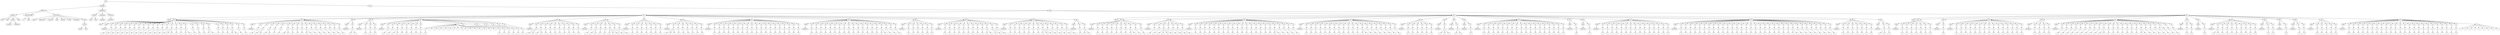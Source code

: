 digraph Tree {
	"t0" [label = "TEI"];
	"t1" [label = "teiHeader"];
	"t2" [label = "fileDesc"];
	"t3" [label = "titleStmt"];
	"t4" [label = "title"];
	"t5" [label = "title"];
	"t6" [label = "author"];
	"t7" [label = "surname"];
	"t8" [label = "forename"];
	"t9" [label = "date"];
	"t10" [label = "publicationStmt"];
	"t11" [label = "p"];
	"t12" [label = "idno"];
	"t13" [label = "sourceDesc"];
	"t14" [label = "genre"];
	"t15" [label = "inspiration"];
	"t16" [label = "structure"];
	"t17" [label = "type"];
	"t18" [label = "periode"];
	"t19" [label = "taille"];
	"t20" [label = "permalien"];
	"t21" [label = "sources"];
	"t22" [label = "source"];
	"t23" [label = "author"];
	"t24" [label = "text"];
	"t25" [label = "profileDesc"];
	"t26" [label = "creation"];
	"t27" [label = "date"];
	"t28" [label = "date"];
	"t29" [label = "langUsage"];
	"t30" [label = "language"];
	"t31" [label = "textClass"];
	"t32" [label = "keywords"];
	"t33" [label = "term"];
	"t34" [label = "text"];
	"t35" [label = "body"];
	"t36" [label = "div1"];
	"t37" [label = "head"];
	"t38" [label = "div2"];
	"t39" [label = "head"];
	"t40" [label = "listPerson"];
	"t41" [label = "sp"];
	"t42" [label = "p"];
	"t43" [label = "s"];
	"t44" [label = "sp"];
	"t45" [label = "p"];
	"t46" [label = "s"];
	"t47" [label = "sp"];
	"t48" [label = "p"];
	"t49" [label = "s"];
	"t50" [label = "sp"];
	"t51" [label = "p"];
	"t52" [label = "s"];
	"t53" [label = "sp"];
	"t54" [label = "p"];
	"t55" [label = "s"];
	"t56" [label = "sp"];
	"t57" [label = "p"];
	"t58" [label = "s"];
	"t59" [label = "sp"];
	"t60" [label = "p"];
	"t61" [label = "s"];
	"t62" [label = "sp"];
	"t63" [label = "p"];
	"t64" [label = "s"];
	"t65" [label = "sp"];
	"t66" [label = "p"];
	"t67" [label = "s"];
	"t68" [label = "sp"];
	"t69" [label = "p"];
	"t70" [label = "s"];
	"t71" [label = "sp"];
	"t72" [label = "p"];
	"t73" [label = "s"];
	"t74" [label = "sp"];
	"t75" [label = "p"];
	"t76" [label = "s"];
	"t77" [label = "sp"];
	"t78" [label = "p"];
	"t79" [label = "s"];
	"t80" [label = "sp"];
	"t81" [label = "p"];
	"t82" [label = "s"];
	"t83" [label = "s"];
	"t84" [label = "s"];
	"t85" [label = "sp"];
	"t86" [label = "p"];
	"t87" [label = "s"];
	"t88" [label = "sp"];
	"t89" [label = "p"];
	"t90" [label = "s"];
	"t91" [label = "sp"];
	"t92" [label = "p"];
	"t93" [label = "s"];
	"t94" [label = "s"];
	"t95" [label = "sp"];
	"t96" [label = "p"];
	"t97" [label = "s"];
	"t98" [label = "sp"];
	"t99" [label = "p"];
	"t100" [label = "s"];
	"t101" [label = "sp"];
	"t102" [label = "p"];
	"t103" [label = "s"];
	"t104" [label = "sp"];
	"t105" [label = "p"];
	"t106" [label = "s"];
	"t107" [label = "s"];
	"t108" [label = "sp"];
	"t109" [label = "p"];
	"t110" [label = "s"];
	"t111" [label = "sp"];
	"t112" [label = "p"];
	"t113" [label = "s"];
	"t114" [label = "sp"];
	"t115" [label = "p"];
	"t116" [label = "s"];
	"t117" [label = "sp"];
	"t118" [label = "p"];
	"t119" [label = "s"];
	"t120" [label = "s"];
	"t121" [label = "sp"];
	"t122" [label = "p"];
	"t123" [label = "s"];
	"t124" [label = "sp"];
	"t125" [label = "p"];
	"t126" [label = "s"];
	"t127" [label = "div2"];
	"t128" [label = "head"];
	"t129" [label = "listPerson"];
	"t130" [label = "sp"];
	"t131" [label = "p"];
	"t132" [label = "s"];
	"t133" [label = "sp"];
	"t134" [label = "p"];
	"t135" [label = "s"];
	"t136" [label = "s"];
	"t137" [label = "sp"];
	"t138" [label = "p"];
	"t139" [label = "s"];
	"t140" [label = "s"];
	"t141" [label = "sp"];
	"t142" [label = "p"];
	"t143" [label = "s"];
	"t144" [label = "sp"];
	"t145" [label = "p"];
	"t146" [label = "s"];
	"t147" [label = "sp"];
	"t148" [label = "p"];
	"t149" [label = "s"];
	"t150" [label = "s"];
	"t151" [label = "sp"];
	"t152" [label = "p"];
	"t153" [label = "s"];
	"t154" [label = "sp"];
	"t155" [label = "p"];
	"t156" [label = "s"];
	"t157" [label = "sp"];
	"t158" [label = "p"];
	"t159" [label = "s"];
	"t160" [label = "sp"];
	"t161" [label = "p"];
	"t162" [label = "s"];
	"t163" [label = "s"];
	"t164" [label = "sp"];
	"t165" [label = "p"];
	"t166" [label = "s"];
	"t167" [label = "sp"];
	"t168" [label = "p"];
	"t169" [label = "s"];
	"t170" [label = "sp"];
	"t171" [label = "p"];
	"t172" [label = "s"];
	"t173" [label = "sp"];
	"t174" [label = "p"];
	"t175" [label = "s"];
	"t176" [label = "sp"];
	"t177" [label = "p"];
	"t178" [label = "s"];
	"t179" [label = "sp"];
	"t180" [label = "p"];
	"t181" [label = "s"];
	"t182" [label = "sp"];
	"t183" [label = "p"];
	"t184" [label = "s"];
	"t185" [label = "div2"];
	"t186" [label = "head"];
	"t187" [label = "listPerson"];
	"t188" [label = "sp"];
	"t189" [label = "p"];
	"t190" [label = "s"];
	"t191" [label = "s"];
	"t192" [label = "div2"];
	"t193" [label = "head"];
	"t194" [label = "listPerson"];
	"t195" [label = "sp"];
	"t196" [label = "p"];
	"t197" [label = "s"];
	"t198" [label = "sp"];
	"t199" [label = "p"];
	"t200" [label = "s"];
	"t201" [label = "sp"];
	"t202" [label = "p"];
	"t203" [label = "s"];
	"t204" [label = "div2"];
	"t205" [label = "head"];
	"t206" [label = "listPerson"];
	"t207" [label = "sp"];
	"t208" [label = "p"];
	"t209" [label = "s"];
	"t210" [label = "sp"];
	"t211" [label = "p"];
	"t212" [label = "s"];
	"t213" [label = "sp"];
	"t214" [label = "p"];
	"t215" [label = "s"];
	"t216" [label = "s"];
	"t217" [label = "sp"];
	"t218" [label = "p"];
	"t219" [label = "s"];
	"t220" [label = "sp"];
	"t221" [label = "p"];
	"t222" [label = "s"];
	"t223" [label = "sp"];
	"t224" [label = "p"];
	"t225" [label = "s"];
	"t226" [label = "sp"];
	"t227" [label = "p"];
	"t228" [label = "s"];
	"t229" [label = "sp"];
	"t230" [label = "p"];
	"t231" [label = "s"];
	"t232" [label = "sp"];
	"t233" [label = "p"];
	"t234" [label = "s"];
	"t235" [label = "l"];
	"t236" [label = "l"];
	"t237" [label = "l"];
	"t238" [label = "l"];
	"t239" [label = "l"];
	"t240" [label = "l"];
	"t241" [label = "l"];
	"t242" [label = "l"];
	"t243" [label = "l"];
	"t244" [label = "l"];
	"t245" [label = "l"];
	"t246" [label = "l"];
	"t247" [label = "l"];
	"t248" [label = "l"];
	"t249" [label = "l"];
	"t250" [label = "sp"];
	"t251" [label = "p"];
	"t252" [label = "s"];
	"t253" [label = "sp"];
	"t254" [label = "p"];
	"t255" [label = "s"];
	"t256" [label = "sp"];
	"t257" [label = "p"];
	"t258" [label = "s"];
	"t259" [label = "sp"];
	"t260" [label = "p"];
	"t261" [label = "s"];
	"t262" [label = "sp"];
	"t263" [label = "p"];
	"t264" [label = "s"];
	"t265" [label = "sp"];
	"t266" [label = "p"];
	"t267" [label = "s"];
	"t268" [label = "div2"];
	"t269" [label = "head"];
	"t270" [label = "listPerson"];
	"t271" [label = "sp"];
	"t272" [label = "p"];
	"t273" [label = "s"];
	"t274" [label = "s"];
	"t275" [label = "sp"];
	"t276" [label = "p"];
	"t277" [label = "s"];
	"t278" [label = "s"];
	"t279" [label = "sp"];
	"t280" [label = "p"];
	"t281" [label = "s"];
	"t282" [label = "sp"];
	"t283" [label = "p"];
	"t284" [label = "s"];
	"t285" [label = "sp"];
	"t286" [label = "p"];
	"t287" [label = "s"];
	"t288" [label = "sp"];
	"t289" [label = "p"];
	"t290" [label = "s"];
	"t291" [label = "sp"];
	"t292" [label = "p"];
	"t293" [label = "s"];
	"t294" [label = "sp"];
	"t295" [label = "p"];
	"t296" [label = "s"];
	"t297" [label = "sp"];
	"t298" [label = "p"];
	"t299" [label = "s"];
	"t300" [label = "sp"];
	"t301" [label = "p"];
	"t302" [label = "s"];
	"t303" [label = "div2"];
	"t304" [label = "head"];
	"t305" [label = "listPerson"];
	"t306" [label = "sp"];
	"t307" [label = "p"];
	"t308" [label = "s"];
	"t309" [label = "sp"];
	"t310" [label = "p"];
	"t311" [label = "s"];
	"t312" [label = "s"];
	"t313" [label = "sp"];
	"t314" [label = "p"];
	"t315" [label = "s"];
	"t316" [label = "sp"];
	"t317" [label = "p"];
	"t318" [label = "s"];
	"t319" [label = "sp"];
	"t320" [label = "p"];
	"t321" [label = "s"];
	"t322" [label = "s"];
	"t323" [label = "s"];
	"t324" [label = "sp"];
	"t325" [label = "p"];
	"t326" [label = "s"];
	"t327" [label = "sp"];
	"t328" [label = "p"];
	"t329" [label = "s"];
	"t330" [label = "div2"];
	"t331" [label = "head"];
	"t332" [label = "listPerson"];
	"t333" [label = "sp"];
	"t334" [label = "p"];
	"t335" [label = "s"];
	"t336" [label = "sp"];
	"t337" [label = "p"];
	"t338" [label = "s"];
	"t339" [label = "sp"];
	"t340" [label = "p"];
	"t341" [label = "s"];
	"t342" [label = "sp"];
	"t343" [label = "p"];
	"t344" [label = "s"];
	"t345" [label = "sp"];
	"t346" [label = "p"];
	"t347" [label = "s"];
	"t348" [label = "sp"];
	"t349" [label = "p"];
	"t350" [label = "s"];
	"t351" [label = "sp"];
	"t352" [label = "p"];
	"t353" [label = "s"];
	"t354" [label = "div2"];
	"t355" [label = "head"];
	"t356" [label = "listPerson"];
	"t357" [label = "sp"];
	"t358" [label = "p"];
	"t359" [label = "s"];
	"t360" [label = "s"];
	"t361" [label = "s"];
	"t362" [label = "sp"];
	"t363" [label = "p"];
	"t364" [label = "s"];
	"t365" [label = "sp"];
	"t366" [label = "p"];
	"t367" [label = "s"];
	"t368" [label = "sp"];
	"t369" [label = "p"];
	"t370" [label = "s"];
	"t371" [label = "sp"];
	"t372" [label = "p"];
	"t373" [label = "s"];
	"t374" [label = "sp"];
	"t375" [label = "p"];
	"t376" [label = "s"];
	"t377" [label = "sp"];
	"t378" [label = "p"];
	"t379" [label = "s"];
	"t380" [label = "div2"];
	"t381" [label = "head"];
	"t382" [label = "listPerson"];
	"t383" [label = "sp"];
	"t384" [label = "p"];
	"t385" [label = "s"];
	"t386" [label = "sp"];
	"t387" [label = "p"];
	"t388" [label = "s"];
	"t389" [label = "sp"];
	"t390" [label = "p"];
	"t391" [label = "s"];
	"t392" [label = "sp"];
	"t393" [label = "p"];
	"t394" [label = "s"];
	"t395" [label = "sp"];
	"t396" [label = "p"];
	"t397" [label = "s"];
	"t398" [label = "sp"];
	"t399" [label = "p"];
	"t400" [label = "s"];
	"t401" [label = "sp"];
	"t402" [label = "p"];
	"t403" [label = "s"];
	"t404" [label = "sp"];
	"t405" [label = "p"];
	"t406" [label = "s"];
	"t407" [label = "sp"];
	"t408" [label = "p"];
	"t409" [label = "s"];
	"t410" [label = "sp"];
	"t411" [label = "p"];
	"t412" [label = "s"];
	"t413" [label = "sp"];
	"t414" [label = "p"];
	"t415" [label = "s"];
	"t416" [label = "sp"];
	"t417" [label = "p"];
	"t418" [label = "s"];
	"t419" [label = "sp"];
	"t420" [label = "p"];
	"t421" [label = "s"];
	"t422" [label = "sp"];
	"t423" [label = "p"];
	"t424" [label = "s"];
	"t425" [label = "sp"];
	"t426" [label = "p"];
	"t427" [label = "s"];
	"t428" [label = "sp"];
	"t429" [label = "p"];
	"t430" [label = "s"];
	"t431" [label = "sp"];
	"t432" [label = "p"];
	"t433" [label = "s"];
	"t434" [label = "sp"];
	"t435" [label = "p"];
	"t436" [label = "s"];
	"t437" [label = "sp"];
	"t438" [label = "p"];
	"t439" [label = "s"];
	"t440" [label = "div2"];
	"t441" [label = "head"];
	"t442" [label = "listPerson"];
	"t443" [label = "sp"];
	"t444" [label = "p"];
	"t445" [label = "s"];
	"t446" [label = "sp"];
	"t447" [label = "p"];
	"t448" [label = "s"];
	"t449" [label = "sp"];
	"t450" [label = "p"];
	"t451" [label = "s"];
	"t452" [label = "sp"];
	"t453" [label = "p"];
	"t454" [label = "s"];
	"t455" [label = "sp"];
	"t456" [label = "p"];
	"t457" [label = "s"];
	"t458" [label = "sp"];
	"t459" [label = "p"];
	"t460" [label = "s"];
	"t461" [label = "sp"];
	"t462" [label = "p"];
	"t463" [label = "s"];
	"t464" [label = "sp"];
	"t465" [label = "p"];
	"t466" [label = "s"];
	"t467" [label = "sp"];
	"t468" [label = "p"];
	"t469" [label = "s"];
	"t470" [label = "sp"];
	"t471" [label = "p"];
	"t472" [label = "s"];
	"t473" [label = "sp"];
	"t474" [label = "p"];
	"t475" [label = "s"];
	"t476" [label = "sp"];
	"t477" [label = "p"];
	"t478" [label = "s"];
	"t479" [label = "sp"];
	"t480" [label = "p"];
	"t481" [label = "s"];
	"t482" [label = "sp"];
	"t483" [label = "p"];
	"t484" [label = "s"];
	"t485" [label = "sp"];
	"t486" [label = "p"];
	"t487" [label = "s"];
	"t488" [label = "sp"];
	"t489" [label = "p"];
	"t490" [label = "s"];
	"t491" [label = "s"];
	"t492" [label = "sp"];
	"t493" [label = "p"];
	"t494" [label = "s"];
	"t495" [label = "sp"];
	"t496" [label = "p"];
	"t497" [label = "s"];
	"t498" [label = "sp"];
	"t499" [label = "p"];
	"t500" [label = "s"];
	"t501" [label = "div2"];
	"t502" [label = "head"];
	"t503" [label = "listPerson"];
	"t504" [label = "sp"];
	"t505" [label = "p"];
	"t506" [label = "s"];
	"t507" [label = "sp"];
	"t508" [label = "p"];
	"t509" [label = "s"];
	"t510" [label = "sp"];
	"t511" [label = "p"];
	"t512" [label = "s"];
	"t513" [label = "sp"];
	"t514" [label = "p"];
	"t515" [label = "s"];
	"t516" [label = "sp"];
	"t517" [label = "p"];
	"t518" [label = "s"];
	"t519" [label = "sp"];
	"t520" [label = "p"];
	"t521" [label = "s"];
	"t522" [label = "div2"];
	"t523" [label = "head"];
	"t524" [label = "listPerson"];
	"t525" [label = "sp"];
	"t526" [label = "p"];
	"t527" [label = "s"];
	"t528" [label = "sp"];
	"t529" [label = "p"];
	"t530" [label = "s"];
	"t531" [label = "sp"];
	"t532" [label = "p"];
	"t533" [label = "s"];
	"t534" [label = "sp"];
	"t535" [label = "p"];
	"t536" [label = "s"];
	"t537" [label = "sp"];
	"t538" [label = "p"];
	"t539" [label = "s"];
	"t540" [label = "sp"];
	"t541" [label = "p"];
	"t542" [label = "s"];
	"t543" [label = "sp"];
	"t544" [label = "p"];
	"t545" [label = "s"];
	"t546" [label = "sp"];
	"t547" [label = "p"];
	"t548" [label = "s"];
	"t549" [label = "sp"];
	"t550" [label = "p"];
	"t551" [label = "s"];
	"t552" [label = "sp"];
	"t553" [label = "p"];
	"t554" [label = "s"];
	"t555" [label = "s"];
	"t556" [label = "sp"];
	"t557" [label = "p"];
	"t558" [label = "s"];
	"t559" [label = "s"];
	"t560" [label = "sp"];
	"t561" [label = "p"];
	"t562" [label = "s"];
	"t563" [label = "div2"];
	"t564" [label = "head"];
	"t565" [label = "listPerson"];
	"t566" [label = "sp"];
	"t567" [label = "p"];
	"t568" [label = "s"];
	"t569" [label = "sp"];
	"t570" [label = "p"];
	"t571" [label = "s"];
	"t572" [label = "sp"];
	"t573" [label = "p"];
	"t574" [label = "s"];
	"t575" [label = "sp"];
	"t576" [label = "p"];
	"t577" [label = "s"];
	"t578" [label = "sp"];
	"t579" [label = "p"];
	"t580" [label = "s"];
	"t581" [label = "sp"];
	"t582" [label = "p"];
	"t583" [label = "s"];
	"t584" [label = "sp"];
	"t585" [label = "p"];
	"t586" [label = "s"];
	"t587" [label = "sp"];
	"t588" [label = "p"];
	"t589" [label = "s"];
	"t590" [label = "s"];
	"t591" [label = "s"];
	"t592" [label = "sp"];
	"t593" [label = "p"];
	"t594" [label = "s"];
	"t595" [label = "sp"];
	"t596" [label = "p"];
	"t597" [label = "s"];
	"t598" [label = "sp"];
	"t599" [label = "p"];
	"t600" [label = "s"];
	"t601" [label = "sp"];
	"t602" [label = "p"];
	"t603" [label = "s"];
	"t604" [label = "sp"];
	"t605" [label = "p"];
	"t606" [label = "s"];
	"t607" [label = "div2"];
	"t608" [label = "head"];
	"t609" [label = "listPerson"];
	"t610" [label = "sp"];
	"t611" [label = "p"];
	"t612" [label = "s"];
	"t613" [label = "sp"];
	"t614" [label = "p"];
	"t615" [label = "s"];
	"t616" [label = "s"];
	"t617" [label = "div1"];
	"t618" [label = "head"];
	"t619" [label = "div2"];
	"t620" [label = "head"];
	"t621" [label = "listPerson"];
	"t622" [label = "sp"];
	"t623" [label = "p"];
	"t624" [label = "s"];
	"t625" [label = "sp"];
	"t626" [label = "p"];
	"t627" [label = "s"];
	"t628" [label = "sp"];
	"t629" [label = "p"];
	"t630" [label = "s"];
	"t631" [label = "sp"];
	"t632" [label = "p"];
	"t633" [label = "s"];
	"t634" [label = "sp"];
	"t635" [label = "p"];
	"t636" [label = "s"];
	"t637" [label = "sp"];
	"t638" [label = "p"];
	"t639" [label = "s"];
	"t640" [label = "sp"];
	"t641" [label = "p"];
	"t642" [label = "s"];
	"t643" [label = "sp"];
	"t644" [label = "p"];
	"t645" [label = "s"];
	"t646" [label = "s"];
	"t647" [label = "sp"];
	"t648" [label = "p"];
	"t649" [label = "s"];
	"t650" [label = "sp"];
	"t651" [label = "p"];
	"t652" [label = "s"];
	"t653" [label = "div2"];
	"t654" [label = "head"];
	"t655" [label = "listPerson"];
	"t656" [label = "sp"];
	"t657" [label = "p"];
	"t658" [label = "s"];
	"t659" [label = "sp"];
	"t660" [label = "p"];
	"t661" [label = "s"];
	"t662" [label = "sp"];
	"t663" [label = "p"];
	"t664" [label = "s"];
	"t665" [label = "s"];
	"t666" [label = "s"];
	"t667" [label = "s"];
	"t668" [label = "sp"];
	"t669" [label = "p"];
	"t670" [label = "s"];
	"t671" [label = "sp"];
	"t672" [label = "p"];
	"t673" [label = "s"];
	"t674" [label = "sp"];
	"t675" [label = "p"];
	"t676" [label = "s"];
	"t677" [label = "sp"];
	"t678" [label = "p"];
	"t679" [label = "s"];
	"t680" [label = "div2"];
	"t681" [label = "head"];
	"t682" [label = "listPerson"];
	"t683" [label = "sp"];
	"t684" [label = "p"];
	"t685" [label = "s"];
	"t686" [label = "sp"];
	"t687" [label = "p"];
	"t688" [label = "s"];
	"t689" [label = "sp"];
	"t690" [label = "p"];
	"t691" [label = "s"];
	"t692" [label = "sp"];
	"t693" [label = "p"];
	"t694" [label = "s"];
	"t695" [label = "sp"];
	"t696" [label = "p"];
	"t697" [label = "s"];
	"t698" [label = "sp"];
	"t699" [label = "p"];
	"t700" [label = "s"];
	"t701" [label = "sp"];
	"t702" [label = "p"];
	"t703" [label = "s"];
	"t704" [label = "sp"];
	"t705" [label = "p"];
	"t706" [label = "s"];
	"t707" [label = "sp"];
	"t708" [label = "p"];
	"t709" [label = "s"];
	"t710" [label = "sp"];
	"t711" [label = "p"];
	"t712" [label = "s"];
	"t713" [label = "sp"];
	"t714" [label = "p"];
	"t715" [label = "s"];
	"t716" [label = "sp"];
	"t717" [label = "p"];
	"t718" [label = "s"];
	"t719" [label = "sp"];
	"t720" [label = "p"];
	"t721" [label = "s"];
	"t722" [label = "sp"];
	"t723" [label = "p"];
	"t724" [label = "s"];
	"t725" [label = "sp"];
	"t726" [label = "p"];
	"t727" [label = "s"];
	"t728" [label = "sp"];
	"t729" [label = "p"];
	"t730" [label = "s"];
	"t731" [label = "sp"];
	"t732" [label = "p"];
	"t733" [label = "s"];
	"t734" [label = "sp"];
	"t735" [label = "p"];
	"t736" [label = "s"];
	"t737" [label = "s"];
	"t738" [label = "sp"];
	"t739" [label = "p"];
	"t740" [label = "s"];
	"t741" [label = "sp"];
	"t742" [label = "p"];
	"t743" [label = "s"];
	"t744" [label = "sp"];
	"t745" [label = "p"];
	"t746" [label = "s"];
	"t747" [label = "sp"];
	"t748" [label = "p"];
	"t749" [label = "s"];
	"t750" [label = "div2"];
	"t751" [label = "head"];
	"t752" [label = "listPerson"];
	"t753" [label = "sp"];
	"t754" [label = "p"];
	"t755" [label = "s"];
	"t756" [label = "sp"];
	"t757" [label = "p"];
	"t758" [label = "s"];
	"t759" [label = "sp"];
	"t760" [label = "p"];
	"t761" [label = "s"];
	"t762" [label = "sp"];
	"t763" [label = "p"];
	"t764" [label = "s"];
	"t765" [label = "sp"];
	"t766" [label = "p"];
	"t767" [label = "s"];
	"t768" [label = "sp"];
	"t769" [label = "p"];
	"t770" [label = "s"];
	"t771" [label = "sp"];
	"t772" [label = "p"];
	"t773" [label = "s"];
	"t774" [label = "sp"];
	"t775" [label = "p"];
	"t776" [label = "s"];
	"t777" [label = "sp"];
	"t778" [label = "p"];
	"t779" [label = "s"];
	"t780" [label = "sp"];
	"t781" [label = "p"];
	"t782" [label = "s"];
	"t783" [label = "sp"];
	"t784" [label = "p"];
	"t785" [label = "s"];
	"t786" [label = "sp"];
	"t787" [label = "p"];
	"t788" [label = "s"];
	"t789" [label = "sp"];
	"t790" [label = "p"];
	"t791" [label = "s"];
	"t792" [label = "s"];
	"t793" [label = "sp"];
	"t794" [label = "p"];
	"t795" [label = "s"];
	"t796" [label = "sp"];
	"t797" [label = "p"];
	"t798" [label = "s"];
	"t799" [label = "sp"];
	"t800" [label = "p"];
	"t801" [label = "s"];
	"t802" [label = "sp"];
	"t803" [label = "p"];
	"t804" [label = "s"];
	"t805" [label = "sp"];
	"t806" [label = "p"];
	"t807" [label = "s"];
	"t808" [label = "sp"];
	"t809" [label = "p"];
	"t810" [label = "s"];
	"t811" [label = "sp"];
	"t812" [label = "p"];
	"t813" [label = "s"];
	"t814" [label = "div2"];
	"t815" [label = "head"];
	"t816" [label = "listPerson"];
	"t817" [label = "sp"];
	"t818" [label = "p"];
	"t819" [label = "s"];
	"t820" [label = "sp"];
	"t821" [label = "p"];
	"t822" [label = "s"];
	"t823" [label = "sp"];
	"t824" [label = "p"];
	"t825" [label = "s"];
	"t826" [label = "sp"];
	"t827" [label = "p"];
	"t828" [label = "s"];
	"t829" [label = "sp"];
	"t830" [label = "p"];
	"t831" [label = "s"];
	"t832" [label = "sp"];
	"t833" [label = "p"];
	"t834" [label = "s"];
	"t835" [label = "div2"];
	"t836" [label = "head"];
	"t837" [label = "listPerson"];
	"t838" [label = "sp"];
	"t839" [label = "p"];
	"t840" [label = "s"];
	"t841" [label = "s"];
	"t842" [label = "s"];
	"t843" [label = "div2"];
	"t844" [label = "head"];
	"t845" [label = "listPerson"];
	"t846" [label = "sp"];
	"t847" [label = "p"];
	"t848" [label = "s"];
	"t849" [label = "s"];
	"t850" [label = "div2"];
	"t851" [label = "head"];
	"t852" [label = "listPerson"];
	"t853" [label = "sp"];
	"t854" [label = "p"];
	"t855" [label = "s"];
	"t856" [label = "div2"];
	"t857" [label = "head"];
	"t858" [label = "listPerson"];
	"t859" [label = "sp"];
	"t860" [label = "p"];
	"t861" [label = "s"];
	"t862" [label = "sp"];
	"t863" [label = "p"];
	"t864" [label = "s"];
	"t865" [label = "sp"];
	"t866" [label = "p"];
	"t867" [label = "s"];
	"t868" [label = "sp"];
	"t869" [label = "p"];
	"t870" [label = "s"];
	"t871" [label = "sp"];
	"t872" [label = "p"];
	"t873" [label = "s"];
	"t874" [label = "sp"];
	"t875" [label = "p"];
	"t876" [label = "s"];
	"t877" [label = "sp"];
	"t878" [label = "p"];
	"t879" [label = "s"];
	"t880" [label = "sp"];
	"t881" [label = "p"];
	"t882" [label = "s"];
	"t883" [label = "sp"];
	"t884" [label = "p"];
	"t885" [label = "s"];
	"t886" [label = "sp"];
	"t887" [label = "p"];
	"t888" [label = "s"];
	"t889" [label = "sp"];
	"t890" [label = "p"];
	"t891" [label = "s"];
	"t892" [label = "sp"];
	"t893" [label = "p"];
	"t894" [label = "s"];
	"t895" [label = "sp"];
	"t896" [label = "p"];
	"t897" [label = "s"];
	"t898" [label = "sp"];
	"t899" [label = "p"];
	"t900" [label = "s"];
	"t901" [label = "sp"];
	"t902" [label = "p"];
	"t903" [label = "s"];
	"t904" [label = "sp"];
	"t905" [label = "p"];
	"t906" [label = "s"];
	"t907" [label = "sp"];
	"t908" [label = "p"];
	"t909" [label = "s"];
	"t910" [label = "sp"];
	"t911" [label = "p"];
	"t912" [label = "s"];
	"t913" [label = "div2"];
	"t914" [label = "head"];
	"t915" [label = "listPerson"];
	"t916" [label = "sp"];
	"t917" [label = "p"];
	"t918" [label = "s"];
	"t919" [label = "div2"];
	"t920" [label = "head"];
	"t921" [label = "listPerson"];
	"t922" [label = "sp"];
	"t923" [label = "p"];
	"t924" [label = "s"];
	"t925" [label = "div2"];
	"t926" [label = "head"];
	"t927" [label = "listPerson"];
	"t928" [label = "sp"];
	"t929" [label = "p"];
	"t930" [label = "s"];
	"t931" [label = "sp"];
	"t932" [label = "p"];
	"t933" [label = "s"];
	"t934" [label = "sp"];
	"t935" [label = "p"];
	"t936" [label = "s"];
	"t937" [label = "sp"];
	"t938" [label = "p"];
	"t939" [label = "s"];
	"t940" [label = "sp"];
	"t941" [label = "p"];
	"t942" [label = "s"];
	"t943" [label = "sp"];
	"t944" [label = "p"];
	"t945" [label = "s"];
	"t946" [label = "sp"];
	"t947" [label = "p"];
	"t948" [label = "s"];
	"t949" [label = "sp"];
	"t950" [label = "p"];
	"t951" [label = "s"];
	"t952" [label = "sp"];
	"t953" [label = "p"];
	"t954" [label = "s"];
	"t955" [label = "sp"];
	"t956" [label = "p"];
	"t957" [label = "s"];
	"t958" [label = "sp"];
	"t959" [label = "p"];
	"t960" [label = "s"];
	"t961" [label = "sp"];
	"t962" [label = "p"];
	"t963" [label = "s"];
	"t964" [label = "sp"];
	"t965" [label = "p"];
	"t966" [label = "s"];
	"t967" [label = "sp"];
	"t968" [label = "p"];
	"t969" [label = "s"];
	"t970" [label = "sp"];
	"t971" [label = "p"];
	"t972" [label = "s"];
	"t973" [label = "div2"];
	"t974" [label = "head"];
	"t975" [label = "listPerson"];
	"t976" [label = "sp"];
	"t977" [label = "p"];
	"t978" [label = "s"];
	"t979" [label = "sp"];
	"t980" [label = "p"];
	"t981" [label = "s"];
	"t982" [label = "sp"];
	"t983" [label = "p"];
	"t984" [label = "s"];
	"t985" [label = "sp"];
	"t986" [label = "p"];
	"t987" [label = "s"];
	"t988" [label = "sp"];
	"t989" [label = "p"];
	"t990" [label = "s"];
	"t991" [label = "sp"];
	"t992" [label = "p"];
	"t993" [label = "s"];
	"t994" [label = "sp"];
	"t995" [label = "p"];
	"t996" [label = "s"];
	"t997" [label = "sp"];
	"t998" [label = "p"];
	"t999" [label = "s"];
	"t1000" [label = "sp"];
	"t1001" [label = "p"];
	"t1002" [label = "s"];
	"t1003" [label = "sp"];
	"t1004" [label = "p"];
	"t1005" [label = "s"];
	"t1006" [label = "sp"];
	"t1007" [label = "p"];
	"t1008" [label = "s"];
	"t1009" [label = "sp"];
	"t1010" [label = "p"];
	"t1011" [label = "s"];
	"t1012" [label = "sp"];
	"t1013" [label = "p"];
	"t1014" [label = "s"];
	"t1015" [label = "sp"];
	"t1016" [label = "p"];
	"t1017" [label = "s"];
	"t1018" [label = "sp"];
	"t1019" [label = "p"];
	"t1020" [label = "s"];
	"t1021" [label = "sp"];
	"t1022" [label = "p"];
	"t1023" [label = "s"];
	"t1024" [label = "sp"];
	"t1025" [label = "p"];
	"t1026" [label = "s"];
	"t1027" [label = "sp"];
	"t1028" [label = "p"];
	"t1029" [label = "s"];
	"t1030" [label = "sp"];
	"t1031" [label = "p"];
	"t1032" [label = "s"];
	"t1033" [label = "sp"];
	"t1034" [label = "p"];
	"t1035" [label = "s"];
	"t1036" [label = "sp"];
	"t1037" [label = "p"];
	"t1038" [label = "s"];
	"t1039" [label = "sp"];
	"t1040" [label = "p"];
	"t1041" [label = "s"];
	"t1042" [label = "sp"];
	"t1043" [label = "p"];
	"t1044" [label = "s"];
	"t1045" [label = "sp"];
	"t1046" [label = "p"];
	"t1047" [label = "s"];
	"t1048" [label = "sp"];
	"t1049" [label = "p"];
	"t1050" [label = "s"];
	"t1051" [label = "s"];
	"t1052" [label = "sp"];
	"t1053" [label = "p"];
	"t1054" [label = "s"];
	"t1055" [label = "sp"];
	"t1056" [label = "p"];
	"t1057" [label = "s"];
	"t1058" [label = "sp"];
	"t1059" [label = "p"];
	"t1060" [label = "s"];
	"t1061" [label = "sp"];
	"t1062" [label = "p"];
	"t1063" [label = "s"];
	"t1064" [label = "sp"];
	"t1065" [label = "p"];
	"t1066" [label = "s"];
	"t1067" [label = "sp"];
	"t1068" [label = "p"];
	"t1069" [label = "s"];
	"t1070" [label = "sp"];
	"t1071" [label = "p"];
	"t1072" [label = "s"];
	"t1073" [label = "sp"];
	"t1074" [label = "p"];
	"t1075" [label = "s"];
	"t1076" [label = "div2"];
	"t1077" [label = "head"];
	"t1078" [label = "listPerson"];
	"t1079" [label = "sp"];
	"t1080" [label = "p"];
	"t1081" [label = "s"];
	"t1082" [label = "sp"];
	"t1083" [label = "p"];
	"t1084" [label = "s"];
	"t1085" [label = "sp"];
	"t1086" [label = "p"];
	"t1087" [label = "s"];
	"t1088" [label = "sp"];
	"t1089" [label = "p"];
	"t1090" [label = "s"];
	"t1091" [label = "sp"];
	"t1092" [label = "p"];
	"t1093" [label = "s"];
	"t1094" [label = "sp"];
	"t1095" [label = "p"];
	"t1096" [label = "s"];
	"t1097" [label = "sp"];
	"t1098" [label = "p"];
	"t1099" [label = "s"];
	"t1100" [label = "div2"];
	"t1101" [label = "head"];
	"t1102" [label = "listPerson"];
	"t1103" [label = "sp"];
	"t1104" [label = "p"];
	"t1105" [label = "s"];
	"t1106" [label = "s"];
	"t1107" [label = "sp"];
	"t1108" [label = "p"];
	"t1109" [label = "s"];
	"t1110" [label = "div1"];
	"t1111" [label = "head"];
	"t1112" [label = "div2"];
	"t1113" [label = "head"];
	"t1114" [label = "listPerson"];
	"t1115" [label = "sp"];
	"t1116" [label = "p"];
	"t1117" [label = "s"];
	"t1118" [label = "sp"];
	"t1119" [label = "p"];
	"t1120" [label = "s"];
	"t1121" [label = "sp"];
	"t1122" [label = "p"];
	"t1123" [label = "s"];
	"t1124" [label = "sp"];
	"t1125" [label = "p"];
	"t1126" [label = "s"];
	"t1127" [label = "sp"];
	"t1128" [label = "p"];
	"t1129" [label = "s"];
	"t1130" [label = "sp"];
	"t1131" [label = "p"];
	"t1132" [label = "s"];
	"t1133" [label = "sp"];
	"t1134" [label = "p"];
	"t1135" [label = "s"];
	"t1136" [label = "div2"];
	"t1137" [label = "head"];
	"t1138" [label = "listPerson"];
	"t1139" [label = "sp"];
	"t1140" [label = "p"];
	"t1141" [label = "s"];
	"t1142" [label = "div2"];
	"t1143" [label = "head"];
	"t1144" [label = "listPerson"];
	"t1145" [label = "sp"];
	"t1146" [label = "p"];
	"t1147" [label = "s"];
	"t1148" [label = "sp"];
	"t1149" [label = "p"];
	"t1150" [label = "s"];
	"t1151" [label = "sp"];
	"t1152" [label = "p"];
	"t1153" [label = "s"];
	"t1154" [label = "sp"];
	"t1155" [label = "p"];
	"t1156" [label = "s"];
	"t1157" [label = "sp"];
	"t1158" [label = "p"];
	"t1159" [label = "s"];
	"t1160" [label = "sp"];
	"t1161" [label = "p"];
	"t1162" [label = "s"];
	"t1163" [label = "sp"];
	"t1164" [label = "p"];
	"t1165" [label = "s"];
	"t1166" [label = "sp"];
	"t1167" [label = "p"];
	"t1168" [label = "s"];
	"t1169" [label = "sp"];
	"t1170" [label = "p"];
	"t1171" [label = "s"];
	"t1172" [label = "sp"];
	"t1173" [label = "p"];
	"t1174" [label = "s"];
	"t1175" [label = "sp"];
	"t1176" [label = "p"];
	"t1177" [label = "s"];
	"t1178" [label = "sp"];
	"t1179" [label = "p"];
	"t1180" [label = "s"];
	"t1181" [label = "sp"];
	"t1182" [label = "p"];
	"t1183" [label = "s"];
	"t1184" [label = "sp"];
	"t1185" [label = "p"];
	"t1186" [label = "s"];
	"t1187" [label = "sp"];
	"t1188" [label = "p"];
	"t1189" [label = "s"];
	"t1190" [label = "div2"];
	"t1191" [label = "head"];
	"t1192" [label = "listPerson"];
	"t1193" [label = "sp"];
	"t1194" [label = "p"];
	"t1195" [label = "s"];
	"t1196" [label = "sp"];
	"t1197" [label = "p"];
	"t1198" [label = "s"];
	"t1199" [label = "sp"];
	"t1200" [label = "p"];
	"t1201" [label = "s"];
	"t1202" [label = "sp"];
	"t1203" [label = "p"];
	"t1204" [label = "s"];
	"t1205" [label = "div2"];
	"t1206" [label = "head"];
	"t1207" [label = "listPerson"];
	"t1208" [label = "sp"];
	"t1209" [label = "p"];
	"t1210" [label = "s"];
	"t1211" [label = "sp"];
	"t1212" [label = "p"];
	"t1213" [label = "s"];
	"t1214" [label = "sp"];
	"t1215" [label = "p"];
	"t1216" [label = "s"];
	"t1217" [label = "sp"];
	"t1218" [label = "p"];
	"t1219" [label = "s"];
	"t1220" [label = "sp"];
	"t1221" [label = "p"];
	"t1222" [label = "s"];
	"t1223" [label = "sp"];
	"t1224" [label = "p"];
	"t1225" [label = "s"];
	"t1226" [label = "sp"];
	"t1227" [label = "p"];
	"t1228" [label = "s"];
	"t1229" [label = "sp"];
	"t1230" [label = "p"];
	"t1231" [label = "s"];
	"t1232" [label = "sp"];
	"t1233" [label = "p"];
	"t1234" [label = "s"];
	"t1235" [label = "sp"];
	"t1236" [label = "p"];
	"t1237" [label = "s"];
	"t1238" [label = "s"];
	"t1239" [label = "sp"];
	"t1240" [label = "p"];
	"t1241" [label = "s"];
	"t1242" [label = "sp"];
	"t1243" [label = "p"];
	"t1244" [label = "s"];
	"t1245" [label = "sp"];
	"t1246" [label = "p"];
	"t1247" [label = "s"];
	"t1248" [label = "sp"];
	"t1249" [label = "p"];
	"t1250" [label = "s"];
	"t1251" [label = "sp"];
	"t1252" [label = "p"];
	"t1253" [label = "s"];
	"t1254" [label = "sp"];
	"t1255" [label = "p"];
	"t1256" [label = "s"];
	"t1257" [label = "sp"];
	"t1258" [label = "p"];
	"t1259" [label = "s"];
	"t1260" [label = "sp"];
	"t1261" [label = "p"];
	"t1262" [label = "s"];
	"t1263" [label = "s"];
	"t1264" [label = "sp"];
	"t1265" [label = "p"];
	"t1266" [label = "s"];
	"t1267" [label = "sp"];
	"t1268" [label = "p"];
	"t1269" [label = "s"];
	"t1270" [label = "sp"];
	"t1271" [label = "p"];
	"t1272" [label = "s"];
	"t1273" [label = "sp"];
	"t1274" [label = "p"];
	"t1275" [label = "s"];
	"t1276" [label = "p"];
	"t1277" [label = "s"];
	"t1278" [label = "sp"];
	"t1279" [label = "p"];
	"t1280" [label = "s"];
	"t1281" [label = "sp"];
	"t1282" [label = "p"];
	"t1283" [label = "s"];
	"t1284" [label = "div2"];
	"t1285" [label = "head"];
	"t1286" [label = "listPerson"];
	"t1287" [label = "sp"];
	"t1288" [label = "p"];
	"t1289" [label = "s"];
	"t1290" [label = "sp"];
	"t1291" [label = "p"];
	"t1292" [label = "s"];
	"t1293" [label = "div2"];
	"t1294" [label = "head"];
	"t1295" [label = "listPerson"];
	"t1296" [label = "sp"];
	"t1297" [label = "p"];
	"t1298" [label = "s"];
	"t1299" [label = "div2"];
	"t1300" [label = "head"];
	"t1301" [label = "listPerson"];
	"t1302" [label = "sp"];
	"t1303" [label = "p"];
	"t1304" [label = "s"];
	"t1305" [label = "s"];
	"t1306" [label = "sp"];
	"t1307" [label = "p"];
	"t1308" [label = "s"];
	"t1309" [label = "sp"];
	"t1310" [label = "p"];
	"t1311" [label = "s"];
	"t1312" [label = "sp"];
	"t1313" [label = "p"];
	"t1314" [label = "s"];
	"t1315" [label = "sp"];
	"t1316" [label = "p"];
	"t1317" [label = "s"];
	"t1318" [label = "sp"];
	"t1319" [label = "p"];
	"t1320" [label = "s"];
	"t1321" [label = "sp"];
	"t1322" [label = "p"];
	"t1323" [label = "s"];
	"t1324" [label = "sp"];
	"t1325" [label = "p"];
	"t1326" [label = "s"];
	"t1327" [label = "sp"];
	"t1328" [label = "p"];
	"t1329" [label = "s"];
	"t1330" [label = "div2"];
	"t1331" [label = "head"];
	"t1332" [label = "listPerson"];
	"t1333" [label = "sp"];
	"t1334" [label = "p"];
	"t1335" [label = "s"];
	"t1336" [label = "sp"];
	"t1337" [label = "p"];
	"t1338" [label = "s"];
	"t1339" [label = "div2"];
	"t1340" [label = "head"];
	"t1341" [label = "listPerson"];
	"t1342" [label = "sp"];
	"t1343" [label = "p"];
	"t1344" [label = "s"];
	"t1345" [label = "div2"];
	"t1346" [label = "head"];
	"t1347" [label = "listPerson"];
	"t1348" [label = "sp"];
	"t1349" [label = "p"];
	"t1350" [label = "s"];
	"t1351" [label = "sp"];
	"t1352" [label = "p"];
	"t1353" [label = "s"];
	"t1354" [label = "div2"];
	"t1355" [label = "head"];
	"t1356" [label = "listPerson"];
	"t1357" [label = "sp"];
	"t1358" [label = "p"];
	"t1359" [label = "s"];
	"t1360" [label = "sp"];
	"t1361" [label = "p"];
	"t1362" [label = "s"];
	"t1363" [label = "sp"];
	"t1364" [label = "p"];
	"t1365" [label = "s"];
	"t1366" [label = "sp"];
	"t1367" [label = "p"];
	"t1368" [label = "s"];
	"t1369" [label = "sp"];
	"t1370" [label = "p"];
	"t1371" [label = "s"];
	"t1372" [label = "div2"];
	"t1373" [label = "head"];
	"t1374" [label = "listPerson"];
	"t1375" [label = "sp"];
	"t1376" [label = "p"];
	"t1377" [label = "s"];
	"t1378" [label = "sp"];
	"t1379" [label = "p"];
	"t1380" [label = "s"];
	"t1381" [label = "sp"];
	"t1382" [label = "p"];
	"t1383" [label = "s"];
	"t1384" [label = "sp"];
	"t1385" [label = "p"];
	"t1386" [label = "s"];
	"t1387" [label = "sp"];
	"t1388" [label = "p"];
	"t1389" [label = "s"];
	"t1390" [label = "sp"];
	"t1391" [label = "p"];
	"t1392" [label = "s"];
	"t1393" [label = "sp"];
	"t1394" [label = "p"];
	"t1395" [label = "s"];
	"t1396" [label = "sp"];
	"t1397" [label = "p"];
	"t1398" [label = "s"];
	"t1399" [label = "sp"];
	"t1400" [label = "p"];
	"t1401" [label = "s"];
	"t1402" [label = "sp"];
	"t1403" [label = "p"];
	"t1404" [label = "s"];
	"t1405" [label = "sp"];
	"t1406" [label = "p"];
	"t1407" [label = "s"];
	"t1408" [label = "sp"];
	"t1409" [label = "p"];
	"t1410" [label = "s"];
	"t1411" [label = "sp"];
	"t1412" [label = "p"];
	"t1413" [label = "s"];
	"t1414" [label = "sp"];
	"t1415" [label = "p"];
	"t1416" [label = "s"];
	"t1417" [label = "sp"];
	"t1418" [label = "p"];
	"t1419" [label = "s"];
	"t1420" [label = "sp"];
	"t1421" [label = "p"];
	"t1422" [label = "s"];
	"t1423" [label = "sp"];
	"t1424" [label = "p"];
	"t1425" [label = "s"];
	"t1426" [label = "sp"];
	"t1427" [label = "p"];
	"t1428" [label = "s"];
	"t1429" [label = "sp"];
	"t1430" [label = "p"];
	"t1431" [label = "s"];
	"t1432" [label = "sp"];
	"t1433" [label = "p"];
	"t1434" [label = "s"];
	"t1435" [label = "sp"];
	"t1436" [label = "p"];
	"t1437" [label = "s"];
	"t1438" [label = "sp"];
	"t1439" [label = "p"];
	"t1440" [label = "s"];
	"t1441" [label = "sp"];
	"t1442" [label = "p"];
	"t1443" [label = "s"];
	"t1444" [label = "sp"];
	"t1445" [label = "p"];
	"t1446" [label = "s"];
	"t1447" [label = "sp"];
	"t1448" [label = "l"];
	"t1449" [label = "l"];
	"t1450" [label = "l"];
	"t1451" [label = "l"];
	"t1452" [label = "l"];
	"t1453" [label = "l"];
	"t1454" [label = "l"];
	"t1455" [label = "l"];
	"t1456" [label = "l"];
	"t0" -> "t1";
	"t1" -> "t2";
	"t2" -> "t3";
	"t3" -> "t4";
	"t3" -> "t5";
	"t3" -> "t6";
	"t6" -> "t7";
	"t6" -> "t8";
	"t3" -> "t9";
	"t2" -> "t10";
	"t10" -> "t11";
	"t10" -> "t12";
	"t2" -> "t13";
	"t13" -> "t14";
	"t13" -> "t15";
	"t13" -> "t16";
	"t13" -> "t17";
	"t13" -> "t18";
	"t13" -> "t19";
	"t13" -> "t20";
	"t13" -> "t21";
	"t21" -> "t22";
	"t22" -> "t23";
	"t22" -> "t24";
	"t1" -> "t25";
	"t25" -> "t26";
	"t26" -> "t27";
	"t26" -> "t28";
	"t25" -> "t29";
	"t29" -> "t30";
	"t25" -> "t31";
	"t31" -> "t32";
	"t32" -> "t33";
	"t0" -> "t34";
	"t34" -> "t35";
	"t35" -> "t36";
	"t36" -> "t37";
	"t36" -> "t38";
	"t38" -> "t39";
	"t39" -> "t40";
	"t38" -> "t41";
	"t41" -> "t42";
	"t42" -> "t43";
	"t38" -> "t44";
	"t44" -> "t45";
	"t45" -> "t46";
	"t38" -> "t47";
	"t47" -> "t48";
	"t48" -> "t49";
	"t38" -> "t50";
	"t50" -> "t51";
	"t51" -> "t52";
	"t38" -> "t53";
	"t53" -> "t54";
	"t54" -> "t55";
	"t38" -> "t56";
	"t56" -> "t57";
	"t57" -> "t58";
	"t38" -> "t59";
	"t59" -> "t60";
	"t60" -> "t61";
	"t38" -> "t62";
	"t62" -> "t63";
	"t63" -> "t64";
	"t38" -> "t65";
	"t65" -> "t66";
	"t66" -> "t67";
	"t38" -> "t68";
	"t68" -> "t69";
	"t69" -> "t70";
	"t38" -> "t71";
	"t71" -> "t72";
	"t72" -> "t73";
	"t38" -> "t74";
	"t74" -> "t75";
	"t75" -> "t76";
	"t38" -> "t77";
	"t77" -> "t78";
	"t78" -> "t79";
	"t38" -> "t80";
	"t80" -> "t81";
	"t81" -> "t82";
	"t81" -> "t83";
	"t81" -> "t84";
	"t38" -> "t85";
	"t85" -> "t86";
	"t86" -> "t87";
	"t38" -> "t88";
	"t88" -> "t89";
	"t89" -> "t90";
	"t38" -> "t91";
	"t91" -> "t92";
	"t92" -> "t93";
	"t92" -> "t94";
	"t38" -> "t95";
	"t95" -> "t96";
	"t96" -> "t97";
	"t38" -> "t98";
	"t98" -> "t99";
	"t99" -> "t100";
	"t38" -> "t101";
	"t101" -> "t102";
	"t102" -> "t103";
	"t38" -> "t104";
	"t104" -> "t105";
	"t105" -> "t106";
	"t105" -> "t107";
	"t38" -> "t108";
	"t108" -> "t109";
	"t109" -> "t110";
	"t38" -> "t111";
	"t111" -> "t112";
	"t112" -> "t113";
	"t38" -> "t114";
	"t114" -> "t115";
	"t115" -> "t116";
	"t38" -> "t117";
	"t117" -> "t118";
	"t118" -> "t119";
	"t118" -> "t120";
	"t38" -> "t121";
	"t121" -> "t122";
	"t122" -> "t123";
	"t38" -> "t124";
	"t124" -> "t125";
	"t125" -> "t126";
	"t36" -> "t127";
	"t127" -> "t128";
	"t128" -> "t129";
	"t127" -> "t130";
	"t130" -> "t131";
	"t131" -> "t132";
	"t127" -> "t133";
	"t133" -> "t134";
	"t134" -> "t135";
	"t134" -> "t136";
	"t127" -> "t137";
	"t137" -> "t138";
	"t138" -> "t139";
	"t138" -> "t140";
	"t127" -> "t141";
	"t141" -> "t142";
	"t142" -> "t143";
	"t127" -> "t144";
	"t144" -> "t145";
	"t145" -> "t146";
	"t127" -> "t147";
	"t147" -> "t148";
	"t148" -> "t149";
	"t148" -> "t150";
	"t127" -> "t151";
	"t151" -> "t152";
	"t152" -> "t153";
	"t127" -> "t154";
	"t154" -> "t155";
	"t155" -> "t156";
	"t127" -> "t157";
	"t157" -> "t158";
	"t158" -> "t159";
	"t127" -> "t160";
	"t160" -> "t161";
	"t161" -> "t162";
	"t161" -> "t163";
	"t127" -> "t164";
	"t164" -> "t165";
	"t165" -> "t166";
	"t127" -> "t167";
	"t167" -> "t168";
	"t168" -> "t169";
	"t127" -> "t170";
	"t170" -> "t171";
	"t171" -> "t172";
	"t127" -> "t173";
	"t173" -> "t174";
	"t174" -> "t175";
	"t127" -> "t176";
	"t176" -> "t177";
	"t177" -> "t178";
	"t127" -> "t179";
	"t179" -> "t180";
	"t180" -> "t181";
	"t127" -> "t182";
	"t182" -> "t183";
	"t183" -> "t184";
	"t36" -> "t185";
	"t185" -> "t186";
	"t186" -> "t187";
	"t185" -> "t188";
	"t188" -> "t189";
	"t189" -> "t190";
	"t189" -> "t191";
	"t36" -> "t192";
	"t192" -> "t193";
	"t193" -> "t194";
	"t192" -> "t195";
	"t195" -> "t196";
	"t196" -> "t197";
	"t192" -> "t198";
	"t198" -> "t199";
	"t199" -> "t200";
	"t192" -> "t201";
	"t201" -> "t202";
	"t202" -> "t203";
	"t36" -> "t204";
	"t204" -> "t205";
	"t205" -> "t206";
	"t204" -> "t207";
	"t207" -> "t208";
	"t208" -> "t209";
	"t204" -> "t210";
	"t210" -> "t211";
	"t211" -> "t212";
	"t204" -> "t213";
	"t213" -> "t214";
	"t214" -> "t215";
	"t214" -> "t216";
	"t204" -> "t217";
	"t217" -> "t218";
	"t218" -> "t219";
	"t204" -> "t220";
	"t220" -> "t221";
	"t221" -> "t222";
	"t204" -> "t223";
	"t223" -> "t224";
	"t224" -> "t225";
	"t204" -> "t226";
	"t226" -> "t227";
	"t227" -> "t228";
	"t204" -> "t229";
	"t229" -> "t230";
	"t230" -> "t231";
	"t204" -> "t232";
	"t232" -> "t233";
	"t233" -> "t234";
	"t232" -> "t235";
	"t232" -> "t236";
	"t232" -> "t237";
	"t232" -> "t238";
	"t232" -> "t239";
	"t232" -> "t240";
	"t232" -> "t241";
	"t232" -> "t242";
	"t232" -> "t243";
	"t232" -> "t244";
	"t232" -> "t245";
	"t232" -> "t246";
	"t232" -> "t247";
	"t232" -> "t248";
	"t232" -> "t249";
	"t204" -> "t250";
	"t250" -> "t251";
	"t251" -> "t252";
	"t204" -> "t253";
	"t253" -> "t254";
	"t254" -> "t255";
	"t204" -> "t256";
	"t256" -> "t257";
	"t257" -> "t258";
	"t204" -> "t259";
	"t259" -> "t260";
	"t260" -> "t261";
	"t204" -> "t262";
	"t262" -> "t263";
	"t263" -> "t264";
	"t204" -> "t265";
	"t265" -> "t266";
	"t266" -> "t267";
	"t36" -> "t268";
	"t268" -> "t269";
	"t269" -> "t270";
	"t268" -> "t271";
	"t271" -> "t272";
	"t272" -> "t273";
	"t272" -> "t274";
	"t268" -> "t275";
	"t275" -> "t276";
	"t276" -> "t277";
	"t276" -> "t278";
	"t268" -> "t279";
	"t279" -> "t280";
	"t280" -> "t281";
	"t268" -> "t282";
	"t282" -> "t283";
	"t283" -> "t284";
	"t268" -> "t285";
	"t285" -> "t286";
	"t286" -> "t287";
	"t268" -> "t288";
	"t288" -> "t289";
	"t289" -> "t290";
	"t268" -> "t291";
	"t291" -> "t292";
	"t292" -> "t293";
	"t268" -> "t294";
	"t294" -> "t295";
	"t295" -> "t296";
	"t268" -> "t297";
	"t297" -> "t298";
	"t298" -> "t299";
	"t268" -> "t300";
	"t300" -> "t301";
	"t301" -> "t302";
	"t36" -> "t303";
	"t303" -> "t304";
	"t304" -> "t305";
	"t303" -> "t306";
	"t306" -> "t307";
	"t307" -> "t308";
	"t303" -> "t309";
	"t309" -> "t310";
	"t310" -> "t311";
	"t310" -> "t312";
	"t303" -> "t313";
	"t313" -> "t314";
	"t314" -> "t315";
	"t303" -> "t316";
	"t316" -> "t317";
	"t317" -> "t318";
	"t303" -> "t319";
	"t319" -> "t320";
	"t320" -> "t321";
	"t320" -> "t322";
	"t320" -> "t323";
	"t303" -> "t324";
	"t324" -> "t325";
	"t325" -> "t326";
	"t303" -> "t327";
	"t327" -> "t328";
	"t328" -> "t329";
	"t36" -> "t330";
	"t330" -> "t331";
	"t331" -> "t332";
	"t330" -> "t333";
	"t333" -> "t334";
	"t334" -> "t335";
	"t330" -> "t336";
	"t336" -> "t337";
	"t337" -> "t338";
	"t330" -> "t339";
	"t339" -> "t340";
	"t340" -> "t341";
	"t330" -> "t342";
	"t342" -> "t343";
	"t343" -> "t344";
	"t330" -> "t345";
	"t345" -> "t346";
	"t346" -> "t347";
	"t330" -> "t348";
	"t348" -> "t349";
	"t349" -> "t350";
	"t330" -> "t351";
	"t351" -> "t352";
	"t352" -> "t353";
	"t36" -> "t354";
	"t354" -> "t355";
	"t355" -> "t356";
	"t354" -> "t357";
	"t357" -> "t358";
	"t358" -> "t359";
	"t358" -> "t360";
	"t358" -> "t361";
	"t354" -> "t362";
	"t362" -> "t363";
	"t363" -> "t364";
	"t354" -> "t365";
	"t365" -> "t366";
	"t366" -> "t367";
	"t354" -> "t368";
	"t368" -> "t369";
	"t369" -> "t370";
	"t354" -> "t371";
	"t371" -> "t372";
	"t372" -> "t373";
	"t354" -> "t374";
	"t374" -> "t375";
	"t375" -> "t376";
	"t354" -> "t377";
	"t377" -> "t378";
	"t378" -> "t379";
	"t36" -> "t380";
	"t380" -> "t381";
	"t381" -> "t382";
	"t380" -> "t383";
	"t383" -> "t384";
	"t384" -> "t385";
	"t380" -> "t386";
	"t386" -> "t387";
	"t387" -> "t388";
	"t380" -> "t389";
	"t389" -> "t390";
	"t390" -> "t391";
	"t380" -> "t392";
	"t392" -> "t393";
	"t393" -> "t394";
	"t380" -> "t395";
	"t395" -> "t396";
	"t396" -> "t397";
	"t380" -> "t398";
	"t398" -> "t399";
	"t399" -> "t400";
	"t380" -> "t401";
	"t401" -> "t402";
	"t402" -> "t403";
	"t380" -> "t404";
	"t404" -> "t405";
	"t405" -> "t406";
	"t380" -> "t407";
	"t407" -> "t408";
	"t408" -> "t409";
	"t380" -> "t410";
	"t410" -> "t411";
	"t411" -> "t412";
	"t380" -> "t413";
	"t413" -> "t414";
	"t414" -> "t415";
	"t380" -> "t416";
	"t416" -> "t417";
	"t417" -> "t418";
	"t380" -> "t419";
	"t419" -> "t420";
	"t420" -> "t421";
	"t380" -> "t422";
	"t422" -> "t423";
	"t423" -> "t424";
	"t380" -> "t425";
	"t425" -> "t426";
	"t426" -> "t427";
	"t380" -> "t428";
	"t428" -> "t429";
	"t429" -> "t430";
	"t380" -> "t431";
	"t431" -> "t432";
	"t432" -> "t433";
	"t380" -> "t434";
	"t434" -> "t435";
	"t435" -> "t436";
	"t380" -> "t437";
	"t437" -> "t438";
	"t438" -> "t439";
	"t36" -> "t440";
	"t440" -> "t441";
	"t441" -> "t442";
	"t440" -> "t443";
	"t443" -> "t444";
	"t444" -> "t445";
	"t440" -> "t446";
	"t446" -> "t447";
	"t447" -> "t448";
	"t440" -> "t449";
	"t449" -> "t450";
	"t450" -> "t451";
	"t440" -> "t452";
	"t452" -> "t453";
	"t453" -> "t454";
	"t440" -> "t455";
	"t455" -> "t456";
	"t456" -> "t457";
	"t440" -> "t458";
	"t458" -> "t459";
	"t459" -> "t460";
	"t440" -> "t461";
	"t461" -> "t462";
	"t462" -> "t463";
	"t440" -> "t464";
	"t464" -> "t465";
	"t465" -> "t466";
	"t440" -> "t467";
	"t467" -> "t468";
	"t468" -> "t469";
	"t440" -> "t470";
	"t470" -> "t471";
	"t471" -> "t472";
	"t440" -> "t473";
	"t473" -> "t474";
	"t474" -> "t475";
	"t440" -> "t476";
	"t476" -> "t477";
	"t477" -> "t478";
	"t440" -> "t479";
	"t479" -> "t480";
	"t480" -> "t481";
	"t440" -> "t482";
	"t482" -> "t483";
	"t483" -> "t484";
	"t440" -> "t485";
	"t485" -> "t486";
	"t486" -> "t487";
	"t440" -> "t488";
	"t488" -> "t489";
	"t489" -> "t490";
	"t489" -> "t491";
	"t440" -> "t492";
	"t492" -> "t493";
	"t493" -> "t494";
	"t440" -> "t495";
	"t495" -> "t496";
	"t496" -> "t497";
	"t440" -> "t498";
	"t498" -> "t499";
	"t499" -> "t500";
	"t36" -> "t501";
	"t501" -> "t502";
	"t502" -> "t503";
	"t501" -> "t504";
	"t504" -> "t505";
	"t505" -> "t506";
	"t501" -> "t507";
	"t507" -> "t508";
	"t508" -> "t509";
	"t501" -> "t510";
	"t510" -> "t511";
	"t511" -> "t512";
	"t501" -> "t513";
	"t513" -> "t514";
	"t514" -> "t515";
	"t501" -> "t516";
	"t516" -> "t517";
	"t517" -> "t518";
	"t501" -> "t519";
	"t519" -> "t520";
	"t520" -> "t521";
	"t36" -> "t522";
	"t522" -> "t523";
	"t523" -> "t524";
	"t522" -> "t525";
	"t525" -> "t526";
	"t526" -> "t527";
	"t522" -> "t528";
	"t528" -> "t529";
	"t529" -> "t530";
	"t522" -> "t531";
	"t531" -> "t532";
	"t532" -> "t533";
	"t522" -> "t534";
	"t534" -> "t535";
	"t535" -> "t536";
	"t522" -> "t537";
	"t537" -> "t538";
	"t538" -> "t539";
	"t522" -> "t540";
	"t540" -> "t541";
	"t541" -> "t542";
	"t522" -> "t543";
	"t543" -> "t544";
	"t544" -> "t545";
	"t522" -> "t546";
	"t546" -> "t547";
	"t547" -> "t548";
	"t522" -> "t549";
	"t549" -> "t550";
	"t550" -> "t551";
	"t522" -> "t552";
	"t552" -> "t553";
	"t553" -> "t554";
	"t553" -> "t555";
	"t522" -> "t556";
	"t556" -> "t557";
	"t557" -> "t558";
	"t557" -> "t559";
	"t522" -> "t560";
	"t560" -> "t561";
	"t561" -> "t562";
	"t36" -> "t563";
	"t563" -> "t564";
	"t564" -> "t565";
	"t563" -> "t566";
	"t566" -> "t567";
	"t567" -> "t568";
	"t563" -> "t569";
	"t569" -> "t570";
	"t570" -> "t571";
	"t563" -> "t572";
	"t572" -> "t573";
	"t573" -> "t574";
	"t563" -> "t575";
	"t575" -> "t576";
	"t576" -> "t577";
	"t563" -> "t578";
	"t578" -> "t579";
	"t579" -> "t580";
	"t563" -> "t581";
	"t581" -> "t582";
	"t582" -> "t583";
	"t563" -> "t584";
	"t584" -> "t585";
	"t585" -> "t586";
	"t563" -> "t587";
	"t587" -> "t588";
	"t588" -> "t589";
	"t588" -> "t590";
	"t588" -> "t591";
	"t563" -> "t592";
	"t592" -> "t593";
	"t593" -> "t594";
	"t563" -> "t595";
	"t595" -> "t596";
	"t596" -> "t597";
	"t563" -> "t598";
	"t598" -> "t599";
	"t599" -> "t600";
	"t563" -> "t601";
	"t601" -> "t602";
	"t602" -> "t603";
	"t563" -> "t604";
	"t604" -> "t605";
	"t605" -> "t606";
	"t36" -> "t607";
	"t607" -> "t608";
	"t608" -> "t609";
	"t607" -> "t610";
	"t610" -> "t611";
	"t611" -> "t612";
	"t607" -> "t613";
	"t613" -> "t614";
	"t614" -> "t615";
	"t614" -> "t616";
	"t35" -> "t617";
	"t617" -> "t618";
	"t617" -> "t619";
	"t619" -> "t620";
	"t620" -> "t621";
	"t619" -> "t622";
	"t622" -> "t623";
	"t623" -> "t624";
	"t619" -> "t625";
	"t625" -> "t626";
	"t626" -> "t627";
	"t619" -> "t628";
	"t628" -> "t629";
	"t629" -> "t630";
	"t619" -> "t631";
	"t631" -> "t632";
	"t632" -> "t633";
	"t619" -> "t634";
	"t634" -> "t635";
	"t635" -> "t636";
	"t619" -> "t637";
	"t637" -> "t638";
	"t638" -> "t639";
	"t619" -> "t640";
	"t640" -> "t641";
	"t641" -> "t642";
	"t619" -> "t643";
	"t643" -> "t644";
	"t644" -> "t645";
	"t644" -> "t646";
	"t619" -> "t647";
	"t647" -> "t648";
	"t648" -> "t649";
	"t619" -> "t650";
	"t650" -> "t651";
	"t651" -> "t652";
	"t617" -> "t653";
	"t653" -> "t654";
	"t654" -> "t655";
	"t653" -> "t656";
	"t656" -> "t657";
	"t657" -> "t658";
	"t653" -> "t659";
	"t659" -> "t660";
	"t660" -> "t661";
	"t653" -> "t662";
	"t662" -> "t663";
	"t663" -> "t664";
	"t663" -> "t665";
	"t663" -> "t666";
	"t663" -> "t667";
	"t653" -> "t668";
	"t668" -> "t669";
	"t669" -> "t670";
	"t653" -> "t671";
	"t671" -> "t672";
	"t672" -> "t673";
	"t653" -> "t674";
	"t674" -> "t675";
	"t675" -> "t676";
	"t653" -> "t677";
	"t677" -> "t678";
	"t678" -> "t679";
	"t617" -> "t680";
	"t680" -> "t681";
	"t681" -> "t682";
	"t680" -> "t683";
	"t683" -> "t684";
	"t684" -> "t685";
	"t680" -> "t686";
	"t686" -> "t687";
	"t687" -> "t688";
	"t680" -> "t689";
	"t689" -> "t690";
	"t690" -> "t691";
	"t680" -> "t692";
	"t692" -> "t693";
	"t693" -> "t694";
	"t680" -> "t695";
	"t695" -> "t696";
	"t696" -> "t697";
	"t680" -> "t698";
	"t698" -> "t699";
	"t699" -> "t700";
	"t680" -> "t701";
	"t701" -> "t702";
	"t702" -> "t703";
	"t680" -> "t704";
	"t704" -> "t705";
	"t705" -> "t706";
	"t680" -> "t707";
	"t707" -> "t708";
	"t708" -> "t709";
	"t680" -> "t710";
	"t710" -> "t711";
	"t711" -> "t712";
	"t680" -> "t713";
	"t713" -> "t714";
	"t714" -> "t715";
	"t680" -> "t716";
	"t716" -> "t717";
	"t717" -> "t718";
	"t680" -> "t719";
	"t719" -> "t720";
	"t720" -> "t721";
	"t680" -> "t722";
	"t722" -> "t723";
	"t723" -> "t724";
	"t680" -> "t725";
	"t725" -> "t726";
	"t726" -> "t727";
	"t680" -> "t728";
	"t728" -> "t729";
	"t729" -> "t730";
	"t680" -> "t731";
	"t731" -> "t732";
	"t732" -> "t733";
	"t680" -> "t734";
	"t734" -> "t735";
	"t735" -> "t736";
	"t735" -> "t737";
	"t680" -> "t738";
	"t738" -> "t739";
	"t739" -> "t740";
	"t680" -> "t741";
	"t741" -> "t742";
	"t742" -> "t743";
	"t680" -> "t744";
	"t744" -> "t745";
	"t745" -> "t746";
	"t680" -> "t747";
	"t747" -> "t748";
	"t748" -> "t749";
	"t617" -> "t750";
	"t750" -> "t751";
	"t751" -> "t752";
	"t750" -> "t753";
	"t753" -> "t754";
	"t754" -> "t755";
	"t750" -> "t756";
	"t756" -> "t757";
	"t757" -> "t758";
	"t750" -> "t759";
	"t759" -> "t760";
	"t760" -> "t761";
	"t750" -> "t762";
	"t762" -> "t763";
	"t763" -> "t764";
	"t750" -> "t765";
	"t765" -> "t766";
	"t766" -> "t767";
	"t750" -> "t768";
	"t768" -> "t769";
	"t769" -> "t770";
	"t750" -> "t771";
	"t771" -> "t772";
	"t772" -> "t773";
	"t750" -> "t774";
	"t774" -> "t775";
	"t775" -> "t776";
	"t750" -> "t777";
	"t777" -> "t778";
	"t778" -> "t779";
	"t750" -> "t780";
	"t780" -> "t781";
	"t781" -> "t782";
	"t750" -> "t783";
	"t783" -> "t784";
	"t784" -> "t785";
	"t750" -> "t786";
	"t786" -> "t787";
	"t787" -> "t788";
	"t750" -> "t789";
	"t789" -> "t790";
	"t790" -> "t791";
	"t790" -> "t792";
	"t750" -> "t793";
	"t793" -> "t794";
	"t794" -> "t795";
	"t750" -> "t796";
	"t796" -> "t797";
	"t797" -> "t798";
	"t750" -> "t799";
	"t799" -> "t800";
	"t800" -> "t801";
	"t750" -> "t802";
	"t802" -> "t803";
	"t803" -> "t804";
	"t750" -> "t805";
	"t805" -> "t806";
	"t806" -> "t807";
	"t750" -> "t808";
	"t808" -> "t809";
	"t809" -> "t810";
	"t750" -> "t811";
	"t811" -> "t812";
	"t812" -> "t813";
	"t617" -> "t814";
	"t814" -> "t815";
	"t815" -> "t816";
	"t814" -> "t817";
	"t817" -> "t818";
	"t818" -> "t819";
	"t814" -> "t820";
	"t820" -> "t821";
	"t821" -> "t822";
	"t814" -> "t823";
	"t823" -> "t824";
	"t824" -> "t825";
	"t814" -> "t826";
	"t826" -> "t827";
	"t827" -> "t828";
	"t814" -> "t829";
	"t829" -> "t830";
	"t830" -> "t831";
	"t814" -> "t832";
	"t832" -> "t833";
	"t833" -> "t834";
	"t617" -> "t835";
	"t835" -> "t836";
	"t836" -> "t837";
	"t835" -> "t838";
	"t838" -> "t839";
	"t839" -> "t840";
	"t839" -> "t841";
	"t839" -> "t842";
	"t617" -> "t843";
	"t843" -> "t844";
	"t844" -> "t845";
	"t843" -> "t846";
	"t846" -> "t847";
	"t847" -> "t848";
	"t847" -> "t849";
	"t617" -> "t850";
	"t850" -> "t851";
	"t851" -> "t852";
	"t850" -> "t853";
	"t853" -> "t854";
	"t854" -> "t855";
	"t617" -> "t856";
	"t856" -> "t857";
	"t857" -> "t858";
	"t856" -> "t859";
	"t859" -> "t860";
	"t860" -> "t861";
	"t856" -> "t862";
	"t862" -> "t863";
	"t863" -> "t864";
	"t856" -> "t865";
	"t865" -> "t866";
	"t866" -> "t867";
	"t856" -> "t868";
	"t868" -> "t869";
	"t869" -> "t870";
	"t856" -> "t871";
	"t871" -> "t872";
	"t872" -> "t873";
	"t856" -> "t874";
	"t874" -> "t875";
	"t875" -> "t876";
	"t856" -> "t877";
	"t877" -> "t878";
	"t878" -> "t879";
	"t856" -> "t880";
	"t880" -> "t881";
	"t881" -> "t882";
	"t856" -> "t883";
	"t883" -> "t884";
	"t884" -> "t885";
	"t856" -> "t886";
	"t886" -> "t887";
	"t887" -> "t888";
	"t856" -> "t889";
	"t889" -> "t890";
	"t890" -> "t891";
	"t856" -> "t892";
	"t892" -> "t893";
	"t893" -> "t894";
	"t856" -> "t895";
	"t895" -> "t896";
	"t896" -> "t897";
	"t856" -> "t898";
	"t898" -> "t899";
	"t899" -> "t900";
	"t856" -> "t901";
	"t901" -> "t902";
	"t902" -> "t903";
	"t856" -> "t904";
	"t904" -> "t905";
	"t905" -> "t906";
	"t856" -> "t907";
	"t907" -> "t908";
	"t908" -> "t909";
	"t856" -> "t910";
	"t910" -> "t911";
	"t911" -> "t912";
	"t617" -> "t913";
	"t913" -> "t914";
	"t914" -> "t915";
	"t913" -> "t916";
	"t916" -> "t917";
	"t917" -> "t918";
	"t617" -> "t919";
	"t919" -> "t920";
	"t920" -> "t921";
	"t919" -> "t922";
	"t922" -> "t923";
	"t923" -> "t924";
	"t617" -> "t925";
	"t925" -> "t926";
	"t926" -> "t927";
	"t925" -> "t928";
	"t928" -> "t929";
	"t929" -> "t930";
	"t925" -> "t931";
	"t931" -> "t932";
	"t932" -> "t933";
	"t925" -> "t934";
	"t934" -> "t935";
	"t935" -> "t936";
	"t925" -> "t937";
	"t937" -> "t938";
	"t938" -> "t939";
	"t925" -> "t940";
	"t940" -> "t941";
	"t941" -> "t942";
	"t925" -> "t943";
	"t943" -> "t944";
	"t944" -> "t945";
	"t925" -> "t946";
	"t946" -> "t947";
	"t947" -> "t948";
	"t925" -> "t949";
	"t949" -> "t950";
	"t950" -> "t951";
	"t925" -> "t952";
	"t952" -> "t953";
	"t953" -> "t954";
	"t925" -> "t955";
	"t955" -> "t956";
	"t956" -> "t957";
	"t925" -> "t958";
	"t958" -> "t959";
	"t959" -> "t960";
	"t925" -> "t961";
	"t961" -> "t962";
	"t962" -> "t963";
	"t925" -> "t964";
	"t964" -> "t965";
	"t965" -> "t966";
	"t925" -> "t967";
	"t967" -> "t968";
	"t968" -> "t969";
	"t925" -> "t970";
	"t970" -> "t971";
	"t971" -> "t972";
	"t617" -> "t973";
	"t973" -> "t974";
	"t974" -> "t975";
	"t973" -> "t976";
	"t976" -> "t977";
	"t977" -> "t978";
	"t973" -> "t979";
	"t979" -> "t980";
	"t980" -> "t981";
	"t973" -> "t982";
	"t982" -> "t983";
	"t983" -> "t984";
	"t973" -> "t985";
	"t985" -> "t986";
	"t986" -> "t987";
	"t973" -> "t988";
	"t988" -> "t989";
	"t989" -> "t990";
	"t973" -> "t991";
	"t991" -> "t992";
	"t992" -> "t993";
	"t973" -> "t994";
	"t994" -> "t995";
	"t995" -> "t996";
	"t973" -> "t997";
	"t997" -> "t998";
	"t998" -> "t999";
	"t973" -> "t1000";
	"t1000" -> "t1001";
	"t1001" -> "t1002";
	"t973" -> "t1003";
	"t1003" -> "t1004";
	"t1004" -> "t1005";
	"t973" -> "t1006";
	"t1006" -> "t1007";
	"t1007" -> "t1008";
	"t973" -> "t1009";
	"t1009" -> "t1010";
	"t1010" -> "t1011";
	"t973" -> "t1012";
	"t1012" -> "t1013";
	"t1013" -> "t1014";
	"t973" -> "t1015";
	"t1015" -> "t1016";
	"t1016" -> "t1017";
	"t973" -> "t1018";
	"t1018" -> "t1019";
	"t1019" -> "t1020";
	"t973" -> "t1021";
	"t1021" -> "t1022";
	"t1022" -> "t1023";
	"t973" -> "t1024";
	"t1024" -> "t1025";
	"t1025" -> "t1026";
	"t973" -> "t1027";
	"t1027" -> "t1028";
	"t1028" -> "t1029";
	"t973" -> "t1030";
	"t1030" -> "t1031";
	"t1031" -> "t1032";
	"t973" -> "t1033";
	"t1033" -> "t1034";
	"t1034" -> "t1035";
	"t973" -> "t1036";
	"t1036" -> "t1037";
	"t1037" -> "t1038";
	"t973" -> "t1039";
	"t1039" -> "t1040";
	"t1040" -> "t1041";
	"t973" -> "t1042";
	"t1042" -> "t1043";
	"t1043" -> "t1044";
	"t973" -> "t1045";
	"t1045" -> "t1046";
	"t1046" -> "t1047";
	"t973" -> "t1048";
	"t1048" -> "t1049";
	"t1049" -> "t1050";
	"t1049" -> "t1051";
	"t973" -> "t1052";
	"t1052" -> "t1053";
	"t1053" -> "t1054";
	"t973" -> "t1055";
	"t1055" -> "t1056";
	"t1056" -> "t1057";
	"t973" -> "t1058";
	"t1058" -> "t1059";
	"t1059" -> "t1060";
	"t973" -> "t1061";
	"t1061" -> "t1062";
	"t1062" -> "t1063";
	"t973" -> "t1064";
	"t1064" -> "t1065";
	"t1065" -> "t1066";
	"t973" -> "t1067";
	"t1067" -> "t1068";
	"t1068" -> "t1069";
	"t973" -> "t1070";
	"t1070" -> "t1071";
	"t1071" -> "t1072";
	"t973" -> "t1073";
	"t1073" -> "t1074";
	"t1074" -> "t1075";
	"t617" -> "t1076";
	"t1076" -> "t1077";
	"t1077" -> "t1078";
	"t1076" -> "t1079";
	"t1079" -> "t1080";
	"t1080" -> "t1081";
	"t1076" -> "t1082";
	"t1082" -> "t1083";
	"t1083" -> "t1084";
	"t1076" -> "t1085";
	"t1085" -> "t1086";
	"t1086" -> "t1087";
	"t1076" -> "t1088";
	"t1088" -> "t1089";
	"t1089" -> "t1090";
	"t1076" -> "t1091";
	"t1091" -> "t1092";
	"t1092" -> "t1093";
	"t1076" -> "t1094";
	"t1094" -> "t1095";
	"t1095" -> "t1096";
	"t1076" -> "t1097";
	"t1097" -> "t1098";
	"t1098" -> "t1099";
	"t617" -> "t1100";
	"t1100" -> "t1101";
	"t1101" -> "t1102";
	"t1100" -> "t1103";
	"t1103" -> "t1104";
	"t1104" -> "t1105";
	"t1104" -> "t1106";
	"t1100" -> "t1107";
	"t1107" -> "t1108";
	"t1108" -> "t1109";
	"t35" -> "t1110";
	"t1110" -> "t1111";
	"t1110" -> "t1112";
	"t1112" -> "t1113";
	"t1113" -> "t1114";
	"t1112" -> "t1115";
	"t1115" -> "t1116";
	"t1116" -> "t1117";
	"t1112" -> "t1118";
	"t1118" -> "t1119";
	"t1119" -> "t1120";
	"t1112" -> "t1121";
	"t1121" -> "t1122";
	"t1122" -> "t1123";
	"t1112" -> "t1124";
	"t1124" -> "t1125";
	"t1125" -> "t1126";
	"t1112" -> "t1127";
	"t1127" -> "t1128";
	"t1128" -> "t1129";
	"t1112" -> "t1130";
	"t1130" -> "t1131";
	"t1131" -> "t1132";
	"t1112" -> "t1133";
	"t1133" -> "t1134";
	"t1134" -> "t1135";
	"t1110" -> "t1136";
	"t1136" -> "t1137";
	"t1137" -> "t1138";
	"t1136" -> "t1139";
	"t1139" -> "t1140";
	"t1140" -> "t1141";
	"t1110" -> "t1142";
	"t1142" -> "t1143";
	"t1143" -> "t1144";
	"t1142" -> "t1145";
	"t1145" -> "t1146";
	"t1146" -> "t1147";
	"t1142" -> "t1148";
	"t1148" -> "t1149";
	"t1149" -> "t1150";
	"t1142" -> "t1151";
	"t1151" -> "t1152";
	"t1152" -> "t1153";
	"t1142" -> "t1154";
	"t1154" -> "t1155";
	"t1155" -> "t1156";
	"t1142" -> "t1157";
	"t1157" -> "t1158";
	"t1158" -> "t1159";
	"t1142" -> "t1160";
	"t1160" -> "t1161";
	"t1161" -> "t1162";
	"t1142" -> "t1163";
	"t1163" -> "t1164";
	"t1164" -> "t1165";
	"t1142" -> "t1166";
	"t1166" -> "t1167";
	"t1167" -> "t1168";
	"t1142" -> "t1169";
	"t1169" -> "t1170";
	"t1170" -> "t1171";
	"t1142" -> "t1172";
	"t1172" -> "t1173";
	"t1173" -> "t1174";
	"t1142" -> "t1175";
	"t1175" -> "t1176";
	"t1176" -> "t1177";
	"t1142" -> "t1178";
	"t1178" -> "t1179";
	"t1179" -> "t1180";
	"t1142" -> "t1181";
	"t1181" -> "t1182";
	"t1182" -> "t1183";
	"t1142" -> "t1184";
	"t1184" -> "t1185";
	"t1185" -> "t1186";
	"t1142" -> "t1187";
	"t1187" -> "t1188";
	"t1188" -> "t1189";
	"t1110" -> "t1190";
	"t1190" -> "t1191";
	"t1191" -> "t1192";
	"t1190" -> "t1193";
	"t1193" -> "t1194";
	"t1194" -> "t1195";
	"t1190" -> "t1196";
	"t1196" -> "t1197";
	"t1197" -> "t1198";
	"t1190" -> "t1199";
	"t1199" -> "t1200";
	"t1200" -> "t1201";
	"t1190" -> "t1202";
	"t1202" -> "t1203";
	"t1203" -> "t1204";
	"t1110" -> "t1205";
	"t1205" -> "t1206";
	"t1206" -> "t1207";
	"t1205" -> "t1208";
	"t1208" -> "t1209";
	"t1209" -> "t1210";
	"t1205" -> "t1211";
	"t1211" -> "t1212";
	"t1212" -> "t1213";
	"t1205" -> "t1214";
	"t1214" -> "t1215";
	"t1215" -> "t1216";
	"t1205" -> "t1217";
	"t1217" -> "t1218";
	"t1218" -> "t1219";
	"t1205" -> "t1220";
	"t1220" -> "t1221";
	"t1221" -> "t1222";
	"t1205" -> "t1223";
	"t1223" -> "t1224";
	"t1224" -> "t1225";
	"t1205" -> "t1226";
	"t1226" -> "t1227";
	"t1227" -> "t1228";
	"t1205" -> "t1229";
	"t1229" -> "t1230";
	"t1230" -> "t1231";
	"t1205" -> "t1232";
	"t1232" -> "t1233";
	"t1233" -> "t1234";
	"t1205" -> "t1235";
	"t1235" -> "t1236";
	"t1236" -> "t1237";
	"t1236" -> "t1238";
	"t1205" -> "t1239";
	"t1239" -> "t1240";
	"t1240" -> "t1241";
	"t1205" -> "t1242";
	"t1242" -> "t1243";
	"t1243" -> "t1244";
	"t1205" -> "t1245";
	"t1245" -> "t1246";
	"t1246" -> "t1247";
	"t1205" -> "t1248";
	"t1248" -> "t1249";
	"t1249" -> "t1250";
	"t1205" -> "t1251";
	"t1251" -> "t1252";
	"t1252" -> "t1253";
	"t1205" -> "t1254";
	"t1254" -> "t1255";
	"t1255" -> "t1256";
	"t1205" -> "t1257";
	"t1257" -> "t1258";
	"t1258" -> "t1259";
	"t1205" -> "t1260";
	"t1260" -> "t1261";
	"t1261" -> "t1262";
	"t1261" -> "t1263";
	"t1205" -> "t1264";
	"t1264" -> "t1265";
	"t1265" -> "t1266";
	"t1205" -> "t1267";
	"t1267" -> "t1268";
	"t1268" -> "t1269";
	"t1205" -> "t1270";
	"t1270" -> "t1271";
	"t1271" -> "t1272";
	"t1205" -> "t1273";
	"t1273" -> "t1274";
	"t1274" -> "t1275";
	"t1273" -> "t1276";
	"t1276" -> "t1277";
	"t1205" -> "t1278";
	"t1278" -> "t1279";
	"t1279" -> "t1280";
	"t1205" -> "t1281";
	"t1281" -> "t1282";
	"t1282" -> "t1283";
	"t1110" -> "t1284";
	"t1284" -> "t1285";
	"t1285" -> "t1286";
	"t1284" -> "t1287";
	"t1287" -> "t1288";
	"t1288" -> "t1289";
	"t1284" -> "t1290";
	"t1290" -> "t1291";
	"t1291" -> "t1292";
	"t1110" -> "t1293";
	"t1293" -> "t1294";
	"t1294" -> "t1295";
	"t1293" -> "t1296";
	"t1296" -> "t1297";
	"t1297" -> "t1298";
	"t1110" -> "t1299";
	"t1299" -> "t1300";
	"t1300" -> "t1301";
	"t1299" -> "t1302";
	"t1302" -> "t1303";
	"t1303" -> "t1304";
	"t1303" -> "t1305";
	"t1299" -> "t1306";
	"t1306" -> "t1307";
	"t1307" -> "t1308";
	"t1299" -> "t1309";
	"t1309" -> "t1310";
	"t1310" -> "t1311";
	"t1299" -> "t1312";
	"t1312" -> "t1313";
	"t1313" -> "t1314";
	"t1299" -> "t1315";
	"t1315" -> "t1316";
	"t1316" -> "t1317";
	"t1299" -> "t1318";
	"t1318" -> "t1319";
	"t1319" -> "t1320";
	"t1299" -> "t1321";
	"t1321" -> "t1322";
	"t1322" -> "t1323";
	"t1299" -> "t1324";
	"t1324" -> "t1325";
	"t1325" -> "t1326";
	"t1299" -> "t1327";
	"t1327" -> "t1328";
	"t1328" -> "t1329";
	"t1110" -> "t1330";
	"t1330" -> "t1331";
	"t1331" -> "t1332";
	"t1330" -> "t1333";
	"t1333" -> "t1334";
	"t1334" -> "t1335";
	"t1330" -> "t1336";
	"t1336" -> "t1337";
	"t1337" -> "t1338";
	"t1110" -> "t1339";
	"t1339" -> "t1340";
	"t1340" -> "t1341";
	"t1339" -> "t1342";
	"t1342" -> "t1343";
	"t1343" -> "t1344";
	"t1110" -> "t1345";
	"t1345" -> "t1346";
	"t1346" -> "t1347";
	"t1345" -> "t1348";
	"t1348" -> "t1349";
	"t1349" -> "t1350";
	"t1345" -> "t1351";
	"t1351" -> "t1352";
	"t1352" -> "t1353";
	"t1110" -> "t1354";
	"t1354" -> "t1355";
	"t1355" -> "t1356";
	"t1354" -> "t1357";
	"t1357" -> "t1358";
	"t1358" -> "t1359";
	"t1354" -> "t1360";
	"t1360" -> "t1361";
	"t1361" -> "t1362";
	"t1354" -> "t1363";
	"t1363" -> "t1364";
	"t1364" -> "t1365";
	"t1354" -> "t1366";
	"t1366" -> "t1367";
	"t1367" -> "t1368";
	"t1354" -> "t1369";
	"t1369" -> "t1370";
	"t1370" -> "t1371";
	"t1110" -> "t1372";
	"t1372" -> "t1373";
	"t1373" -> "t1374";
	"t1372" -> "t1375";
	"t1375" -> "t1376";
	"t1376" -> "t1377";
	"t1372" -> "t1378";
	"t1378" -> "t1379";
	"t1379" -> "t1380";
	"t1372" -> "t1381";
	"t1381" -> "t1382";
	"t1382" -> "t1383";
	"t1372" -> "t1384";
	"t1384" -> "t1385";
	"t1385" -> "t1386";
	"t1372" -> "t1387";
	"t1387" -> "t1388";
	"t1388" -> "t1389";
	"t1372" -> "t1390";
	"t1390" -> "t1391";
	"t1391" -> "t1392";
	"t1372" -> "t1393";
	"t1393" -> "t1394";
	"t1394" -> "t1395";
	"t1372" -> "t1396";
	"t1396" -> "t1397";
	"t1397" -> "t1398";
	"t1372" -> "t1399";
	"t1399" -> "t1400";
	"t1400" -> "t1401";
	"t1372" -> "t1402";
	"t1402" -> "t1403";
	"t1403" -> "t1404";
	"t1372" -> "t1405";
	"t1405" -> "t1406";
	"t1406" -> "t1407";
	"t1372" -> "t1408";
	"t1408" -> "t1409";
	"t1409" -> "t1410";
	"t1372" -> "t1411";
	"t1411" -> "t1412";
	"t1412" -> "t1413";
	"t1372" -> "t1414";
	"t1414" -> "t1415";
	"t1415" -> "t1416";
	"t1372" -> "t1417";
	"t1417" -> "t1418";
	"t1418" -> "t1419";
	"t1372" -> "t1420";
	"t1420" -> "t1421";
	"t1421" -> "t1422";
	"t1372" -> "t1423";
	"t1423" -> "t1424";
	"t1424" -> "t1425";
	"t1372" -> "t1426";
	"t1426" -> "t1427";
	"t1427" -> "t1428";
	"t1372" -> "t1429";
	"t1429" -> "t1430";
	"t1430" -> "t1431";
	"t1372" -> "t1432";
	"t1432" -> "t1433";
	"t1433" -> "t1434";
	"t1372" -> "t1435";
	"t1435" -> "t1436";
	"t1436" -> "t1437";
	"t1372" -> "t1438";
	"t1438" -> "t1439";
	"t1439" -> "t1440";
	"t1372" -> "t1441";
	"t1441" -> "t1442";
	"t1442" -> "t1443";
	"t1372" -> "t1444";
	"t1444" -> "t1445";
	"t1445" -> "t1446";
	"t1372" -> "t1447";
	"t1447" -> "t1448";
	"t1447" -> "t1449";
	"t1447" -> "t1450";
	"t1447" -> "t1451";
	"t1447" -> "t1452";
	"t1447" -> "t1453";
	"t1447" -> "t1454";
	"t1447" -> "t1455";
	"t1447" -> "t1456";
}
